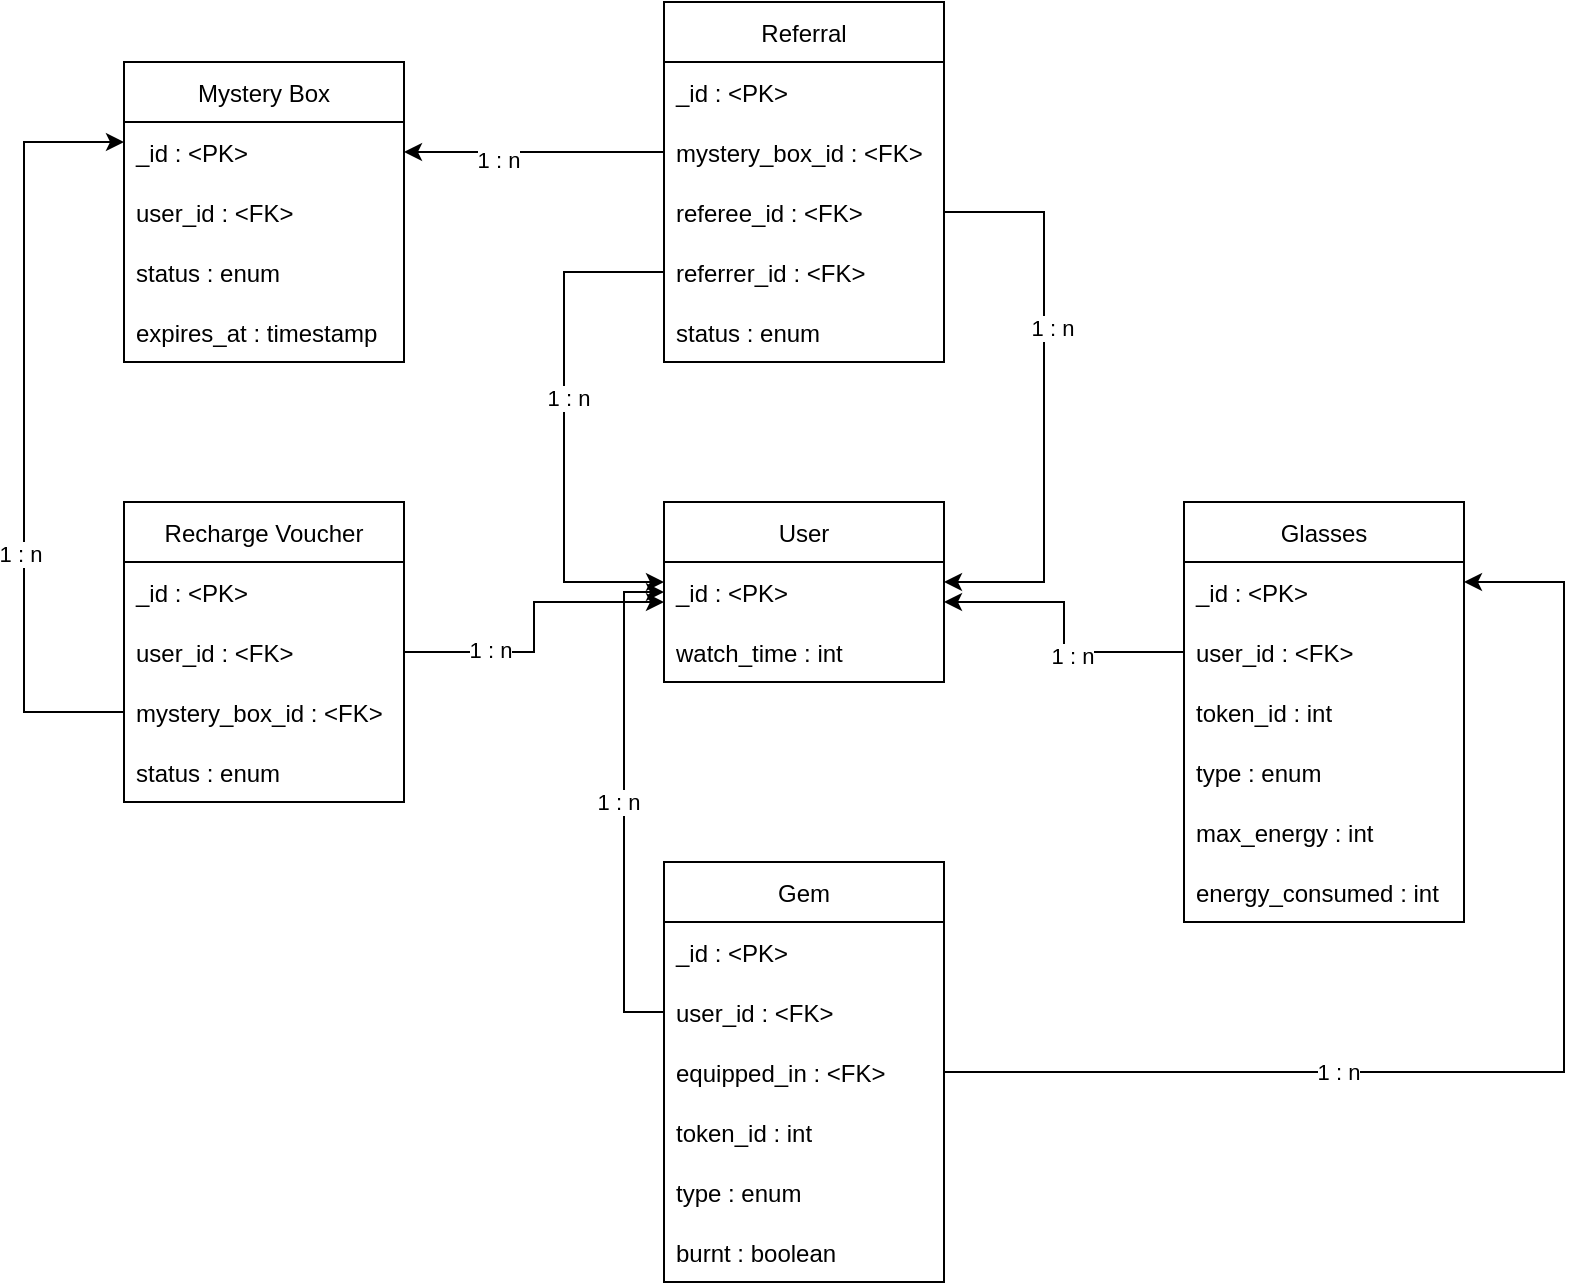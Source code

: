 <mxfile version="20.2.1" type="github">
  <diagram id="acP68zsj97dmY6Sf0IXW" name="Page-1">
    <mxGraphModel dx="279" dy="470" grid="1" gridSize="10" guides="1" tooltips="1" connect="1" arrows="1" fold="1" page="1" pageScale="1" pageWidth="827" pageHeight="1169" math="0" shadow="0">
      <root>
        <mxCell id="0" />
        <mxCell id="1" parent="0" />
        <mxCell id="Qq_VRPktxRhrN_NKrk4j-2" value="Mystery Box" style="swimlane;fontStyle=0;childLayout=stackLayout;horizontal=1;startSize=30;horizontalStack=0;resizeParent=1;resizeParentMax=0;resizeLast=0;collapsible=1;marginBottom=0;" parent="1" vertex="1">
          <mxGeometry x="1150" y="470" width="140" height="150" as="geometry">
            <mxRectangle x="1101" y="490" width="60" height="30" as="alternateBounds" />
          </mxGeometry>
        </mxCell>
        <mxCell id="Qq_VRPktxRhrN_NKrk4j-3" value="_id : &lt;PK&gt;" style="text;align=left;verticalAlign=middle;spacingLeft=4;spacingRight=4;overflow=hidden;points=[[0,0.5],[1,0.5]];portConstraint=eastwest;rotatable=0;" parent="Qq_VRPktxRhrN_NKrk4j-2" vertex="1">
          <mxGeometry y="30" width="140" height="30" as="geometry" />
        </mxCell>
        <mxCell id="Qq_VRPktxRhrN_NKrk4j-6" value="user_id : &lt;FK&gt;" style="text;align=left;verticalAlign=middle;spacingLeft=4;spacingRight=4;overflow=hidden;points=[[0,0.5],[1,0.5]];portConstraint=eastwest;rotatable=0;" parent="Qq_VRPktxRhrN_NKrk4j-2" vertex="1">
          <mxGeometry y="60" width="140" height="30" as="geometry" />
        </mxCell>
        <mxCell id="Qq_VRPktxRhrN_NKrk4j-7" value="status : enum" style="text;strokeColor=none;fillColor=none;align=left;verticalAlign=middle;spacingLeft=4;spacingRight=4;overflow=hidden;points=[[0,0.5],[1,0.5]];portConstraint=eastwest;rotatable=0;" parent="Qq_VRPktxRhrN_NKrk4j-2" vertex="1">
          <mxGeometry y="90" width="140" height="30" as="geometry" />
        </mxCell>
        <mxCell id="Qq_VRPktxRhrN_NKrk4j-8" value="expires_at : timestamp" style="text;strokeColor=none;fillColor=none;align=left;verticalAlign=middle;spacingLeft=4;spacingRight=4;overflow=hidden;points=[[0,0.5],[1,0.5]];portConstraint=eastwest;rotatable=0;" parent="Qq_VRPktxRhrN_NKrk4j-2" vertex="1">
          <mxGeometry y="120" width="140" height="30" as="geometry" />
        </mxCell>
        <mxCell id="Qq_VRPktxRhrN_NKrk4j-9" value="Recharge Voucher" style="swimlane;fontStyle=0;childLayout=stackLayout;horizontal=1;startSize=30;horizontalStack=0;resizeParent=1;resizeParentMax=0;resizeLast=0;collapsible=1;marginBottom=0;" parent="1" vertex="1">
          <mxGeometry x="1150" y="690" width="140" height="150" as="geometry">
            <mxRectangle x="1101" y="490" width="60" height="30" as="alternateBounds" />
          </mxGeometry>
        </mxCell>
        <mxCell id="Qq_VRPktxRhrN_NKrk4j-10" value="_id : &lt;PK&gt;" style="text;align=left;verticalAlign=middle;spacingLeft=4;spacingRight=4;overflow=hidden;points=[[0,0.5],[1,0.5]];portConstraint=eastwest;rotatable=0;" parent="Qq_VRPktxRhrN_NKrk4j-9" vertex="1">
          <mxGeometry y="30" width="140" height="30" as="geometry" />
        </mxCell>
        <mxCell id="Qq_VRPktxRhrN_NKrk4j-11" value="user_id : &lt;FK&gt;" style="text;align=left;verticalAlign=middle;spacingLeft=4;spacingRight=4;overflow=hidden;points=[[0,0.5],[1,0.5]];portConstraint=eastwest;rotatable=0;" parent="Qq_VRPktxRhrN_NKrk4j-9" vertex="1">
          <mxGeometry y="60" width="140" height="30" as="geometry" />
        </mxCell>
        <mxCell id="Qq_VRPktxRhrN_NKrk4j-12" value="mystery_box_id : &lt;FK&gt;" style="text;align=left;verticalAlign=middle;spacingLeft=4;spacingRight=4;overflow=hidden;points=[[0,0.5],[1,0.5]];portConstraint=eastwest;rotatable=0;" parent="Qq_VRPktxRhrN_NKrk4j-9" vertex="1">
          <mxGeometry y="90" width="140" height="30" as="geometry" />
        </mxCell>
        <mxCell id="Qq_VRPktxRhrN_NKrk4j-13" value="status : enum" style="text;strokeColor=none;fillColor=none;align=left;verticalAlign=middle;spacingLeft=4;spacingRight=4;overflow=hidden;points=[[0,0.5],[1,0.5]];portConstraint=eastwest;rotatable=0;" parent="Qq_VRPktxRhrN_NKrk4j-9" vertex="1">
          <mxGeometry y="120" width="140" height="30" as="geometry" />
        </mxCell>
        <mxCell id="Qq_VRPktxRhrN_NKrk4j-14" value="Gem" style="swimlane;fontStyle=0;childLayout=stackLayout;horizontal=1;startSize=30;horizontalStack=0;resizeParent=1;resizeParentMax=0;resizeLast=0;collapsible=1;marginBottom=0;" parent="1" vertex="1">
          <mxGeometry x="1420" y="870" width="140" height="210" as="geometry">
            <mxRectangle x="1101" y="490" width="60" height="30" as="alternateBounds" />
          </mxGeometry>
        </mxCell>
        <mxCell id="Qq_VRPktxRhrN_NKrk4j-15" value="_id : &lt;PK&gt;" style="text;align=left;verticalAlign=middle;spacingLeft=4;spacingRight=4;overflow=hidden;points=[[0,0.5],[1,0.5]];portConstraint=eastwest;rotatable=0;" parent="Qq_VRPktxRhrN_NKrk4j-14" vertex="1">
          <mxGeometry y="30" width="140" height="30" as="geometry" />
        </mxCell>
        <mxCell id="Qq_VRPktxRhrN_NKrk4j-16" value="user_id : &lt;FK&gt;" style="text;align=left;verticalAlign=middle;spacingLeft=4;spacingRight=4;overflow=hidden;points=[[0,0.5],[1,0.5]];portConstraint=eastwest;rotatable=0;" parent="Qq_VRPktxRhrN_NKrk4j-14" vertex="1">
          <mxGeometry y="60" width="140" height="30" as="geometry" />
        </mxCell>
        <mxCell id="Qq_VRPktxRhrN_NKrk4j-44" value="equipped_in : &lt;FK&gt;" style="text;align=left;verticalAlign=middle;spacingLeft=4;spacingRight=4;overflow=hidden;points=[[0,0.5],[1,0.5]];portConstraint=eastwest;rotatable=0;" parent="Qq_VRPktxRhrN_NKrk4j-14" vertex="1">
          <mxGeometry y="90" width="140" height="30" as="geometry" />
        </mxCell>
        <mxCell id="Qq_VRPktxRhrN_NKrk4j-17" value="token_id : int" style="text;strokeColor=none;fillColor=none;align=left;verticalAlign=middle;spacingLeft=4;spacingRight=4;overflow=hidden;points=[[0,0.5],[1,0.5]];portConstraint=eastwest;rotatable=0;" parent="Qq_VRPktxRhrN_NKrk4j-14" vertex="1">
          <mxGeometry y="120" width="140" height="30" as="geometry" />
        </mxCell>
        <mxCell id="Qq_VRPktxRhrN_NKrk4j-18" value="type : enum" style="text;strokeColor=none;fillColor=none;align=left;verticalAlign=middle;spacingLeft=4;spacingRight=4;overflow=hidden;points=[[0,0.5],[1,0.5]];portConstraint=eastwest;rotatable=0;" parent="Qq_VRPktxRhrN_NKrk4j-14" vertex="1">
          <mxGeometry y="150" width="140" height="30" as="geometry" />
        </mxCell>
        <mxCell id="Qq_VRPktxRhrN_NKrk4j-49" value="burnt : boolean" style="text;strokeColor=none;fillColor=none;align=left;verticalAlign=middle;spacingLeft=4;spacingRight=4;overflow=hidden;points=[[0,0.5],[1,0.5]];portConstraint=eastwest;rotatable=0;" parent="Qq_VRPktxRhrN_NKrk4j-14" vertex="1">
          <mxGeometry y="180" width="140" height="30" as="geometry" />
        </mxCell>
        <mxCell id="Qq_VRPktxRhrN_NKrk4j-19" value="Glasses" style="swimlane;fontStyle=0;childLayout=stackLayout;horizontal=1;startSize=30;horizontalStack=0;resizeParent=1;resizeParentMax=0;resizeLast=0;collapsible=1;marginBottom=0;" parent="1" vertex="1">
          <mxGeometry x="1680" y="690" width="140" height="210" as="geometry">
            <mxRectangle x="1101" y="490" width="60" height="30" as="alternateBounds" />
          </mxGeometry>
        </mxCell>
        <mxCell id="Qq_VRPktxRhrN_NKrk4j-20" value="_id : &lt;PK&gt;" style="text;align=left;verticalAlign=middle;spacingLeft=4;spacingRight=4;overflow=hidden;points=[[0,0.5],[1,0.5]];portConstraint=eastwest;rotatable=0;" parent="Qq_VRPktxRhrN_NKrk4j-19" vertex="1">
          <mxGeometry y="30" width="140" height="30" as="geometry" />
        </mxCell>
        <mxCell id="Qq_VRPktxRhrN_NKrk4j-21" value="user_id : &lt;FK&gt;" style="text;align=left;verticalAlign=middle;spacingLeft=4;spacingRight=4;overflow=hidden;points=[[0,0.5],[1,0.5]];portConstraint=eastwest;rotatable=0;" parent="Qq_VRPktxRhrN_NKrk4j-19" vertex="1">
          <mxGeometry y="60" width="140" height="30" as="geometry" />
        </mxCell>
        <mxCell id="Qq_VRPktxRhrN_NKrk4j-35" value="token_id : int" style="text;strokeColor=none;fillColor=none;align=left;verticalAlign=middle;spacingLeft=4;spacingRight=4;overflow=hidden;points=[[0,0.5],[1,0.5]];portConstraint=eastwest;rotatable=0;" parent="Qq_VRPktxRhrN_NKrk4j-19" vertex="1">
          <mxGeometry y="90" width="140" height="30" as="geometry" />
        </mxCell>
        <mxCell id="Qq_VRPktxRhrN_NKrk4j-36" value="type : enum" style="text;strokeColor=none;fillColor=none;align=left;verticalAlign=middle;spacingLeft=4;spacingRight=4;overflow=hidden;points=[[0,0.5],[1,0.5]];portConstraint=eastwest;rotatable=0;" parent="Qq_VRPktxRhrN_NKrk4j-19" vertex="1">
          <mxGeometry y="120" width="140" height="30" as="geometry" />
        </mxCell>
        <mxCell id="Qq_VRPktxRhrN_NKrk4j-22" value="max_energy : int" style="text;strokeColor=none;fillColor=none;align=left;verticalAlign=middle;spacingLeft=4;spacingRight=4;overflow=hidden;points=[[0,0.5],[1,0.5]];portConstraint=eastwest;rotatable=0;" parent="Qq_VRPktxRhrN_NKrk4j-19" vertex="1">
          <mxGeometry y="150" width="140" height="30" as="geometry" />
        </mxCell>
        <mxCell id="Qq_VRPktxRhrN_NKrk4j-23" value="energy_consumed : int" style="text;strokeColor=none;fillColor=none;align=left;verticalAlign=middle;spacingLeft=4;spacingRight=4;overflow=hidden;points=[[0,0.5],[1,0.5]];portConstraint=eastwest;rotatable=0;" parent="Qq_VRPktxRhrN_NKrk4j-19" vertex="1">
          <mxGeometry y="180" width="140" height="30" as="geometry" />
        </mxCell>
        <mxCell id="Qq_VRPktxRhrN_NKrk4j-24" value="User" style="swimlane;fontStyle=0;childLayout=stackLayout;horizontal=1;startSize=30;horizontalStack=0;resizeParent=1;resizeParentMax=0;resizeLast=0;collapsible=1;marginBottom=0;" parent="1" vertex="1">
          <mxGeometry x="1420" y="690" width="140" height="90" as="geometry">
            <mxRectangle x="1101" y="490" width="60" height="30" as="alternateBounds" />
          </mxGeometry>
        </mxCell>
        <mxCell id="Qq_VRPktxRhrN_NKrk4j-25" value="_id : &lt;PK&gt;" style="text;align=left;verticalAlign=middle;spacingLeft=4;spacingRight=4;overflow=hidden;points=[[0,0.5],[1,0.5]];portConstraint=eastwest;rotatable=0;" parent="Qq_VRPktxRhrN_NKrk4j-24" vertex="1">
          <mxGeometry y="30" width="140" height="30" as="geometry" />
        </mxCell>
        <mxCell id="Qq_VRPktxRhrN_NKrk4j-26" value="watch_time : int" style="text;strokeColor=none;fillColor=none;align=left;verticalAlign=middle;spacingLeft=4;spacingRight=4;overflow=hidden;points=[[0,0.5],[1,0.5]];portConstraint=eastwest;rotatable=0;" parent="Qq_VRPktxRhrN_NKrk4j-24" vertex="1">
          <mxGeometry y="60" width="140" height="30" as="geometry" />
        </mxCell>
        <mxCell id="Qq_VRPktxRhrN_NKrk4j-29" value="Referral" style="swimlane;fontStyle=0;childLayout=stackLayout;horizontal=1;startSize=30;horizontalStack=0;resizeParent=1;resizeParentMax=0;resizeLast=0;collapsible=1;marginBottom=0;" parent="1" vertex="1">
          <mxGeometry x="1420" y="440" width="140" height="180" as="geometry">
            <mxRectangle x="1101" y="490" width="60" height="30" as="alternateBounds" />
          </mxGeometry>
        </mxCell>
        <mxCell id="Qq_VRPktxRhrN_NKrk4j-30" value="_id : &lt;PK&gt;" style="text;align=left;verticalAlign=middle;spacingLeft=4;spacingRight=4;overflow=hidden;points=[[0,0.5],[1,0.5]];portConstraint=eastwest;rotatable=0;" parent="Qq_VRPktxRhrN_NKrk4j-29" vertex="1">
          <mxGeometry y="30" width="140" height="30" as="geometry" />
        </mxCell>
        <mxCell id="Qq_VRPktxRhrN_NKrk4j-33" value="mystery_box_id : &lt;FK&gt;" style="text;align=left;verticalAlign=middle;spacingLeft=4;spacingRight=4;overflow=hidden;points=[[0,0.5],[1,0.5]];portConstraint=eastwest;rotatable=0;" parent="Qq_VRPktxRhrN_NKrk4j-29" vertex="1">
          <mxGeometry y="60" width="140" height="30" as="geometry" />
        </mxCell>
        <mxCell id="Qq_VRPktxRhrN_NKrk4j-32" value="referee_id : &lt;FK&gt;" style="text;align=left;verticalAlign=middle;spacingLeft=4;spacingRight=4;overflow=hidden;points=[[0,0.5],[1,0.5]];portConstraint=eastwest;rotatable=0;" parent="Qq_VRPktxRhrN_NKrk4j-29" vertex="1">
          <mxGeometry y="90" width="140" height="30" as="geometry" />
        </mxCell>
        <mxCell id="Qq_VRPktxRhrN_NKrk4j-31" value="referrer_id : &lt;FK&gt;" style="text;align=left;verticalAlign=middle;spacingLeft=4;spacingRight=4;overflow=hidden;points=[[0,0.5],[1,0.5]];portConstraint=eastwest;rotatable=0;" parent="Qq_VRPktxRhrN_NKrk4j-29" vertex="1">
          <mxGeometry y="120" width="140" height="30" as="geometry" />
        </mxCell>
        <mxCell id="Qq_VRPktxRhrN_NKrk4j-34" value="status : enum" style="text;strokeColor=none;fillColor=none;align=left;verticalAlign=middle;spacingLeft=4;spacingRight=4;overflow=hidden;points=[[0,0.5],[1,0.5]];portConstraint=eastwest;rotatable=0;" parent="Qq_VRPktxRhrN_NKrk4j-29" vertex="1">
          <mxGeometry y="150" width="140" height="30" as="geometry" />
        </mxCell>
        <mxCell id="Qq_VRPktxRhrN_NKrk4j-38" style="edgeStyle=orthogonalEdgeStyle;rounded=0;orthogonalLoop=1;jettySize=auto;html=1;" parent="1" source="Qq_VRPktxRhrN_NKrk4j-31" target="Qq_VRPktxRhrN_NKrk4j-25" edge="1">
          <mxGeometry relative="1" as="geometry">
            <Array as="points">
              <mxPoint x="1370" y="575" />
              <mxPoint x="1370" y="730" />
            </Array>
          </mxGeometry>
        </mxCell>
        <mxCell id="Qq_VRPktxRhrN_NKrk4j-54" value="1 : n" style="edgeLabel;html=1;align=center;verticalAlign=middle;resizable=0;points=[];" parent="Qq_VRPktxRhrN_NKrk4j-38" vertex="1" connectable="0">
          <mxGeometry x="-0.119" y="2" relative="1" as="geometry">
            <mxPoint as="offset" />
          </mxGeometry>
        </mxCell>
        <mxCell id="Qq_VRPktxRhrN_NKrk4j-39" style="edgeStyle=orthogonalEdgeStyle;rounded=0;orthogonalLoop=1;jettySize=auto;html=1;" parent="1" source="Qq_VRPktxRhrN_NKrk4j-32" target="Qq_VRPktxRhrN_NKrk4j-25" edge="1">
          <mxGeometry relative="1" as="geometry">
            <Array as="points">
              <mxPoint x="1610" y="545" />
              <mxPoint x="1610" y="730" />
            </Array>
          </mxGeometry>
        </mxCell>
        <mxCell id="Qq_VRPktxRhrN_NKrk4j-53" value="1 : n" style="edgeLabel;html=1;align=center;verticalAlign=middle;resizable=0;points=[];" parent="Qq_VRPktxRhrN_NKrk4j-39" vertex="1" connectable="0">
          <mxGeometry x="-0.245" y="4" relative="1" as="geometry">
            <mxPoint as="offset" />
          </mxGeometry>
        </mxCell>
        <mxCell id="Qq_VRPktxRhrN_NKrk4j-40" style="edgeStyle=orthogonalEdgeStyle;rounded=0;orthogonalLoop=1;jettySize=auto;html=1;" parent="1" source="Qq_VRPktxRhrN_NKrk4j-33" target="Qq_VRPktxRhrN_NKrk4j-3" edge="1">
          <mxGeometry relative="1" as="geometry">
            <Array as="points" />
          </mxGeometry>
        </mxCell>
        <mxCell id="Qq_VRPktxRhrN_NKrk4j-52" value="1 : n" style="edgeLabel;html=1;align=center;verticalAlign=middle;resizable=0;points=[];" parent="Qq_VRPktxRhrN_NKrk4j-40" vertex="1" connectable="0">
          <mxGeometry x="0.277" y="4" relative="1" as="geometry">
            <mxPoint as="offset" />
          </mxGeometry>
        </mxCell>
        <mxCell id="Qq_VRPktxRhrN_NKrk4j-41" style="edgeStyle=orthogonalEdgeStyle;rounded=0;orthogonalLoop=1;jettySize=auto;html=1;" parent="1" source="Qq_VRPktxRhrN_NKrk4j-21" target="Qq_VRPktxRhrN_NKrk4j-25" edge="1">
          <mxGeometry relative="1" as="geometry">
            <Array as="points">
              <mxPoint x="1620" y="765" />
              <mxPoint x="1620" y="740" />
            </Array>
          </mxGeometry>
        </mxCell>
        <mxCell id="Qq_VRPktxRhrN_NKrk4j-56" value="1 : n" style="edgeLabel;html=1;align=center;verticalAlign=middle;resizable=0;points=[];" parent="Qq_VRPktxRhrN_NKrk4j-41" vertex="1" connectable="0">
          <mxGeometry x="-0.223" y="2" relative="1" as="geometry">
            <mxPoint as="offset" />
          </mxGeometry>
        </mxCell>
        <mxCell id="Qq_VRPktxRhrN_NKrk4j-42" style="edgeStyle=orthogonalEdgeStyle;rounded=0;orthogonalLoop=1;jettySize=auto;html=1;" parent="1" source="Qq_VRPktxRhrN_NKrk4j-11" target="Qq_VRPktxRhrN_NKrk4j-25" edge="1">
          <mxGeometry relative="1" as="geometry">
            <Array as="points">
              <mxPoint x="1355" y="765" />
              <mxPoint x="1355" y="740" />
            </Array>
          </mxGeometry>
        </mxCell>
        <mxCell id="Qq_VRPktxRhrN_NKrk4j-55" value="1 : n" style="edgeLabel;html=1;align=center;verticalAlign=middle;resizable=0;points=[];" parent="Qq_VRPktxRhrN_NKrk4j-42" vertex="1" connectable="0">
          <mxGeometry x="-0.445" y="1" relative="1" as="geometry">
            <mxPoint as="offset" />
          </mxGeometry>
        </mxCell>
        <mxCell id="Qq_VRPktxRhrN_NKrk4j-43" style="edgeStyle=orthogonalEdgeStyle;rounded=0;orthogonalLoop=1;jettySize=auto;html=1;" parent="1" source="Qq_VRPktxRhrN_NKrk4j-16" target="Qq_VRPktxRhrN_NKrk4j-25" edge="1">
          <mxGeometry relative="1" as="geometry">
            <Array as="points">
              <mxPoint x="1400" y="945" />
              <mxPoint x="1400" y="735" />
            </Array>
          </mxGeometry>
        </mxCell>
        <mxCell id="Qq_VRPktxRhrN_NKrk4j-50" value="1 : n" style="edgeLabel;html=1;align=center;verticalAlign=middle;resizable=0;points=[];" parent="Qq_VRPktxRhrN_NKrk4j-43" vertex="1" connectable="0">
          <mxGeometry x="0.001" y="3" relative="1" as="geometry">
            <mxPoint as="offset" />
          </mxGeometry>
        </mxCell>
        <mxCell id="Qq_VRPktxRhrN_NKrk4j-45" style="edgeStyle=orthogonalEdgeStyle;rounded=0;orthogonalLoop=1;jettySize=auto;html=1;" parent="1" source="Qq_VRPktxRhrN_NKrk4j-44" target="Qq_VRPktxRhrN_NKrk4j-20" edge="1">
          <mxGeometry relative="1" as="geometry">
            <Array as="points">
              <mxPoint x="1870" y="975" />
              <mxPoint x="1870" y="730" />
            </Array>
          </mxGeometry>
        </mxCell>
        <mxCell id="Qq_VRPktxRhrN_NKrk4j-48" value="1 : n" style="edgeLabel;html=1;align=center;verticalAlign=middle;resizable=0;points=[];" parent="Qq_VRPktxRhrN_NKrk4j-45" vertex="1" connectable="0">
          <mxGeometry x="-0.349" relative="1" as="geometry">
            <mxPoint as="offset" />
          </mxGeometry>
        </mxCell>
        <mxCell id="Qq_VRPktxRhrN_NKrk4j-46" style="edgeStyle=orthogonalEdgeStyle;rounded=0;orthogonalLoop=1;jettySize=auto;html=1;" parent="1" source="Qq_VRPktxRhrN_NKrk4j-12" target="Qq_VRPktxRhrN_NKrk4j-3" edge="1">
          <mxGeometry relative="1" as="geometry">
            <Array as="points">
              <mxPoint x="1100" y="795" />
              <mxPoint x="1100" y="510" />
            </Array>
          </mxGeometry>
        </mxCell>
        <mxCell id="Qq_VRPktxRhrN_NKrk4j-51" value="1 : n" style="edgeLabel;html=1;align=center;verticalAlign=middle;resizable=0;points=[];" parent="Qq_VRPktxRhrN_NKrk4j-46" vertex="1" connectable="0">
          <mxGeometry x="-0.33" y="2" relative="1" as="geometry">
            <mxPoint as="offset" />
          </mxGeometry>
        </mxCell>
      </root>
    </mxGraphModel>
  </diagram>
</mxfile>
